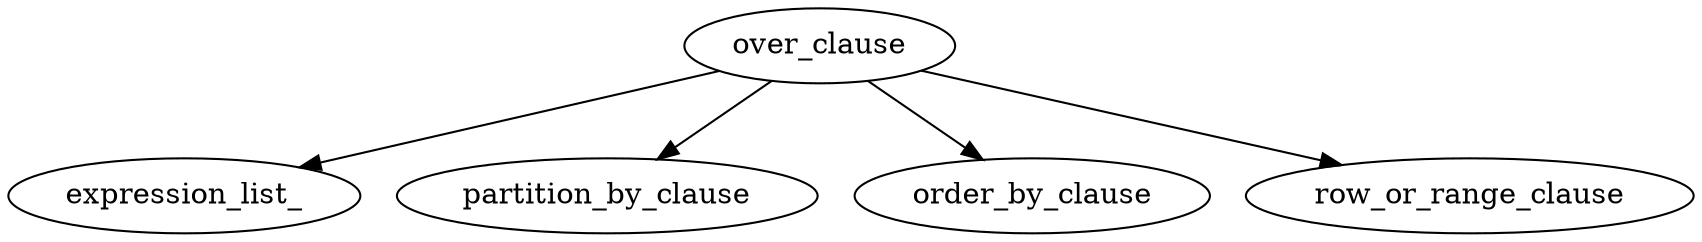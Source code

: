 digraph {
  over_clause

  over_clause -> expression_list_
  over_clause -> partition_by_clause
  over_clause -> order_by_clause
  over_clause -> row_or_range_clause

}
